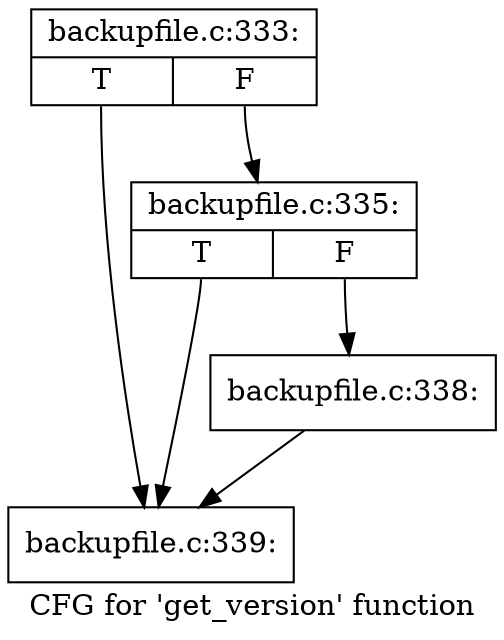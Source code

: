 digraph "CFG for 'get_version' function" {
	label="CFG for 'get_version' function";

	Node0xde65af0 [shape=record,label="{backupfile.c:333:|{<s0>T|<s1>F}}"];
	Node0xde65af0:s0 -> Node0xde5b530;
	Node0xde65af0:s1 -> Node0xde65800;
	Node0xde65800 [shape=record,label="{backupfile.c:335:|{<s0>T|<s1>F}}"];
	Node0xde65800:s0 -> Node0xde5b530;
	Node0xde65800:s1 -> Node0xde56060;
	Node0xde56060 [shape=record,label="{backupfile.c:338:}"];
	Node0xde56060 -> Node0xde5b530;
	Node0xde5b530 [shape=record,label="{backupfile.c:339:}"];
}
